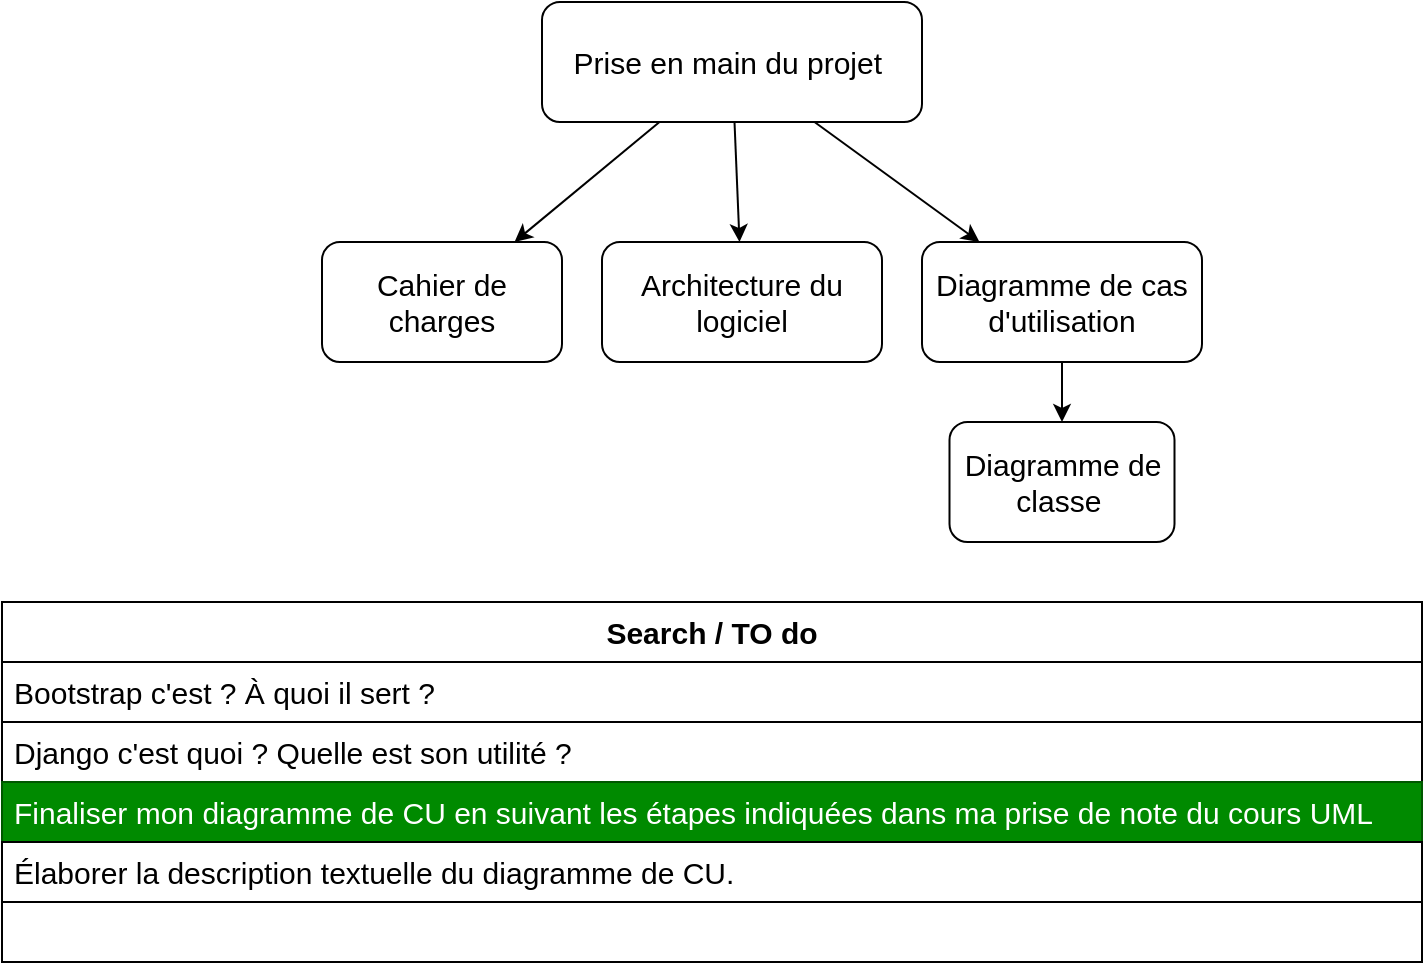 <mxfile version="28.2.8">
  <diagram name="Page-1" id="Tvc2_rsvpPl-QbTTg1Bb">
    <mxGraphModel dx="1108" dy="1641" grid="1" gridSize="10" guides="1" tooltips="1" connect="1" arrows="1" fold="1" page="1" pageScale="1" pageWidth="827" pageHeight="1169" math="0" shadow="0">
      <root>
        <mxCell id="0" />
        <mxCell id="1" parent="0" />
        <mxCell id="wn4sFnhgBk41VvGJBhSL-2" value="" style="rounded=0;orthogonalLoop=1;jettySize=auto;html=1;" parent="1" source="5YSQwexlzO-r3IWacbDD-1" target="5YSQwexlzO-r3IWacbDD-2" edge="1">
          <mxGeometry relative="1" as="geometry" />
        </mxCell>
        <mxCell id="wn4sFnhgBk41VvGJBhSL-3" value="" style="rounded=0;orthogonalLoop=1;jettySize=auto;html=1;" parent="1" source="5YSQwexlzO-r3IWacbDD-1" target="teDj9zpw0BFos3zfzxNP-2" edge="1">
          <mxGeometry relative="1" as="geometry" />
        </mxCell>
        <mxCell id="wn4sFnhgBk41VvGJBhSL-4" value="" style="rounded=0;orthogonalLoop=1;jettySize=auto;html=1;" parent="1" source="5YSQwexlzO-r3IWacbDD-1" target="5YSQwexlzO-r3IWacbDD-4" edge="1">
          <mxGeometry relative="1" as="geometry" />
        </mxCell>
        <mxCell id="5YSQwexlzO-r3IWacbDD-1" value="Prise en main du projet&amp;nbsp;" style="rounded=1;whiteSpace=wrap;html=1;fontSize=15;" parent="1" vertex="1">
          <mxGeometry x="300" y="-80" width="190" height="60" as="geometry" />
        </mxCell>
        <mxCell id="5YSQwexlzO-r3IWacbDD-2" value="Cahier de charges" style="whiteSpace=wrap;html=1;rounded=1;fontSize=15;" parent="1" vertex="1">
          <mxGeometry x="190" y="40" width="120" height="60" as="geometry" />
        </mxCell>
        <mxCell id="5YSQwexlzO-r3IWacbDD-7" value="" style="rounded=0;orthogonalLoop=1;jettySize=auto;html=1;" parent="1" source="5YSQwexlzO-r3IWacbDD-4" target="5YSQwexlzO-r3IWacbDD-6" edge="1">
          <mxGeometry relative="1" as="geometry" />
        </mxCell>
        <mxCell id="5YSQwexlzO-r3IWacbDD-4" value="Diagramme de cas d&#39;utilisation" style="whiteSpace=wrap;html=1;rounded=1;fontSize=15;" parent="1" vertex="1">
          <mxGeometry x="490" y="40" width="140" height="60" as="geometry" />
        </mxCell>
        <mxCell id="5YSQwexlzO-r3IWacbDD-6" value="Diagramme de classe&amp;nbsp;" style="whiteSpace=wrap;html=1;rounded=1;fontSize=15;" parent="1" vertex="1">
          <mxGeometry x="503.75" y="130" width="112.5" height="60" as="geometry" />
        </mxCell>
        <mxCell id="teDj9zpw0BFos3zfzxNP-2" value="Architecture du logiciel" style="whiteSpace=wrap;html=1;fontSize=15;rounded=1;" parent="1" vertex="1">
          <mxGeometry x="330" y="40" width="140" height="60" as="geometry" />
        </mxCell>
        <mxCell id="wn4sFnhgBk41VvGJBhSL-5" value="&lt;b&gt;Search / TO do&lt;/b&gt;" style="swimlane;fontStyle=0;childLayout=stackLayout;horizontal=1;startSize=30;horizontalStack=0;resizeParent=1;resizeParentMax=0;resizeLast=0;collapsible=1;marginBottom=0;whiteSpace=wrap;html=1;fontSize=15;" parent="1" vertex="1">
          <mxGeometry x="30" y="220" width="710" height="180" as="geometry" />
        </mxCell>
        <mxCell id="wn4sFnhgBk41VvGJBhSL-6" value="Bootstrap c&#39;est ? À quoi il sert ?" style="text;strokeColor=default;fillColor=default;align=left;verticalAlign=middle;spacingLeft=4;spacingRight=4;overflow=hidden;points=[[0,0.5],[1,0.5]];portConstraint=eastwest;rotatable=0;whiteSpace=wrap;html=1;fontSize=15;" parent="wn4sFnhgBk41VvGJBhSL-5" vertex="1">
          <mxGeometry y="30" width="710" height="30" as="geometry" />
        </mxCell>
        <mxCell id="wn4sFnhgBk41VvGJBhSL-8" value="Django c&#39;est quoi ? Quelle est son utilité ?" style="text;strokeColor=default;fillColor=default;align=left;verticalAlign=middle;spacingLeft=4;spacingRight=4;overflow=hidden;points=[[0,0.5],[1,0.5]];portConstraint=eastwest;rotatable=0;whiteSpace=wrap;html=1;fontSize=15;" parent="wn4sFnhgBk41VvGJBhSL-5" vertex="1">
          <mxGeometry y="60" width="710" height="30" as="geometry" />
        </mxCell>
        <mxCell id="wn4sFnhgBk41VvGJBhSL-11" value="Finaliser mon diagramme de CU en suivant les étapes indiquées dans ma prise de note du cours UML" style="text;strokeColor=#005700;fillColor=#008a00;align=left;verticalAlign=middle;spacingLeft=4;spacingRight=4;overflow=hidden;points=[[0,0.5],[1,0.5]];portConstraint=eastwest;rotatable=0;whiteSpace=wrap;html=1;fontSize=15;fontColor=#ffffff;" parent="wn4sFnhgBk41VvGJBhSL-5" vertex="1">
          <mxGeometry y="90" width="710" height="30" as="geometry" />
        </mxCell>
        <mxCell id="wn4sFnhgBk41VvGJBhSL-10" value="Élaborer la description textuelle du diagramme de CU." style="text;strokeColor=default;fillColor=default;align=left;verticalAlign=middle;spacingLeft=4;spacingRight=4;overflow=hidden;points=[[0,0.5],[1,0.5]];portConstraint=eastwest;rotatable=0;whiteSpace=wrap;html=1;fontSize=15;" parent="wn4sFnhgBk41VvGJBhSL-5" vertex="1">
          <mxGeometry y="120" width="710" height="30" as="geometry" />
        </mxCell>
        <mxCell id="wn4sFnhgBk41VvGJBhSL-9" style="text;strokeColor=default;fillColor=default;align=left;verticalAlign=middle;spacingLeft=4;spacingRight=4;overflow=hidden;points=[[0,0.5],[1,0.5]];portConstraint=eastwest;rotatable=0;whiteSpace=wrap;html=1;fontSize=15;" parent="wn4sFnhgBk41VvGJBhSL-5" vertex="1">
          <mxGeometry y="150" width="710" height="30" as="geometry" />
        </mxCell>
      </root>
    </mxGraphModel>
  </diagram>
</mxfile>

